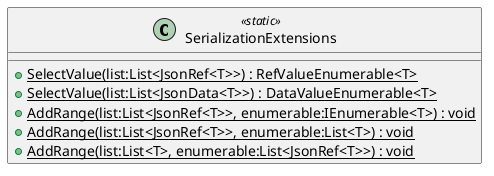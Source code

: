 @startuml
class SerializationExtensions <<static>> {
    + {static} SelectValue(list:List<JsonRef<T>>) : RefValueEnumerable<T>
    + {static} SelectValue(list:List<JsonData<T>>) : DataValueEnumerable<T>
    + {static} AddRange(list:List<JsonRef<T>>, enumerable:IEnumerable<T>) : void
    + {static} AddRange(list:List<JsonRef<T>>, enumerable:List<T>) : void
    + {static} AddRange(list:List<T>, enumerable:List<JsonRef<T>>) : void
}
@enduml
